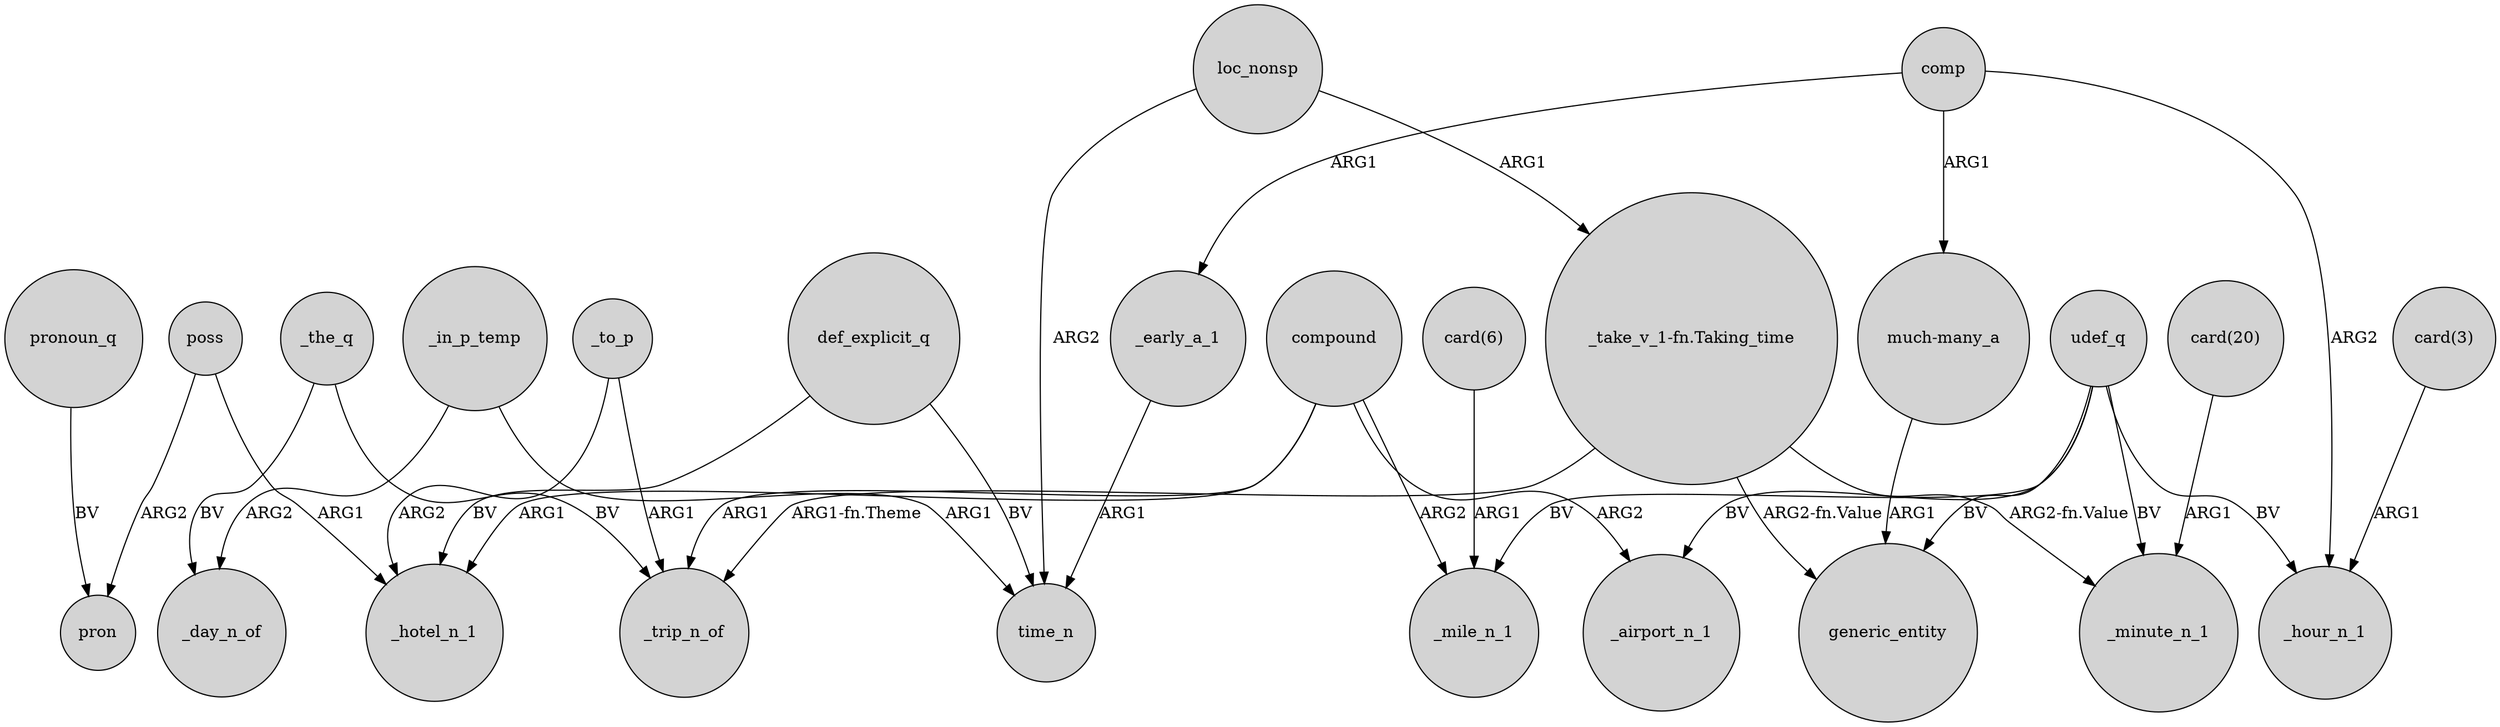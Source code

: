 digraph {
	node [shape=circle style=filled]
	udef_q -> _mile_n_1 [label=BV]
	udef_q -> generic_entity [label=BV]
	poss -> pron [label=ARG2]
	compound -> _trip_n_of [label=ARG1]
	def_explicit_q -> time_n [label=BV]
	"much-many_a" -> generic_entity [label=ARG1]
	_the_q -> _trip_n_of [label=BV]
	"card(6)" -> _mile_n_1 [label=ARG1]
	udef_q -> _hour_n_1 [label=BV]
	loc_nonsp -> "_take_v_1-fn.Taking_time" [label=ARG1]
	loc_nonsp -> time_n [label=ARG2]
	"_take_v_1-fn.Taking_time" -> generic_entity [label="ARG2-fn.Value"]
	poss -> _hotel_n_1 [label=ARG1]
	udef_q -> _airport_n_1 [label=BV]
	_the_q -> _day_n_of [label=BV]
	pronoun_q -> pron [label=BV]
	_in_p_temp -> _day_n_of [label=ARG2]
	compound -> _hotel_n_1 [label=ARG1]
	comp -> "much-many_a" [label=ARG1]
	comp -> _hour_n_1 [label=ARG2]
	compound -> _airport_n_1 [label=ARG2]
	def_explicit_q -> _hotel_n_1 [label=BV]
	compound -> _mile_n_1 [label=ARG2]
	_to_p -> _trip_n_of [label=ARG1]
	_to_p -> _hotel_n_1 [label=ARG2]
	"_take_v_1-fn.Taking_time" -> _minute_n_1 [label="ARG2-fn.Value"]
	"card(20)" -> _minute_n_1 [label=ARG1]
	_early_a_1 -> time_n [label=ARG1]
	_in_p_temp -> time_n [label=ARG1]
	"_take_v_1-fn.Taking_time" -> _trip_n_of [label="ARG1-fn.Theme"]
	comp -> _early_a_1 [label=ARG1]
	"card(3)" -> _hour_n_1 [label=ARG1]
	udef_q -> _minute_n_1 [label=BV]
}
